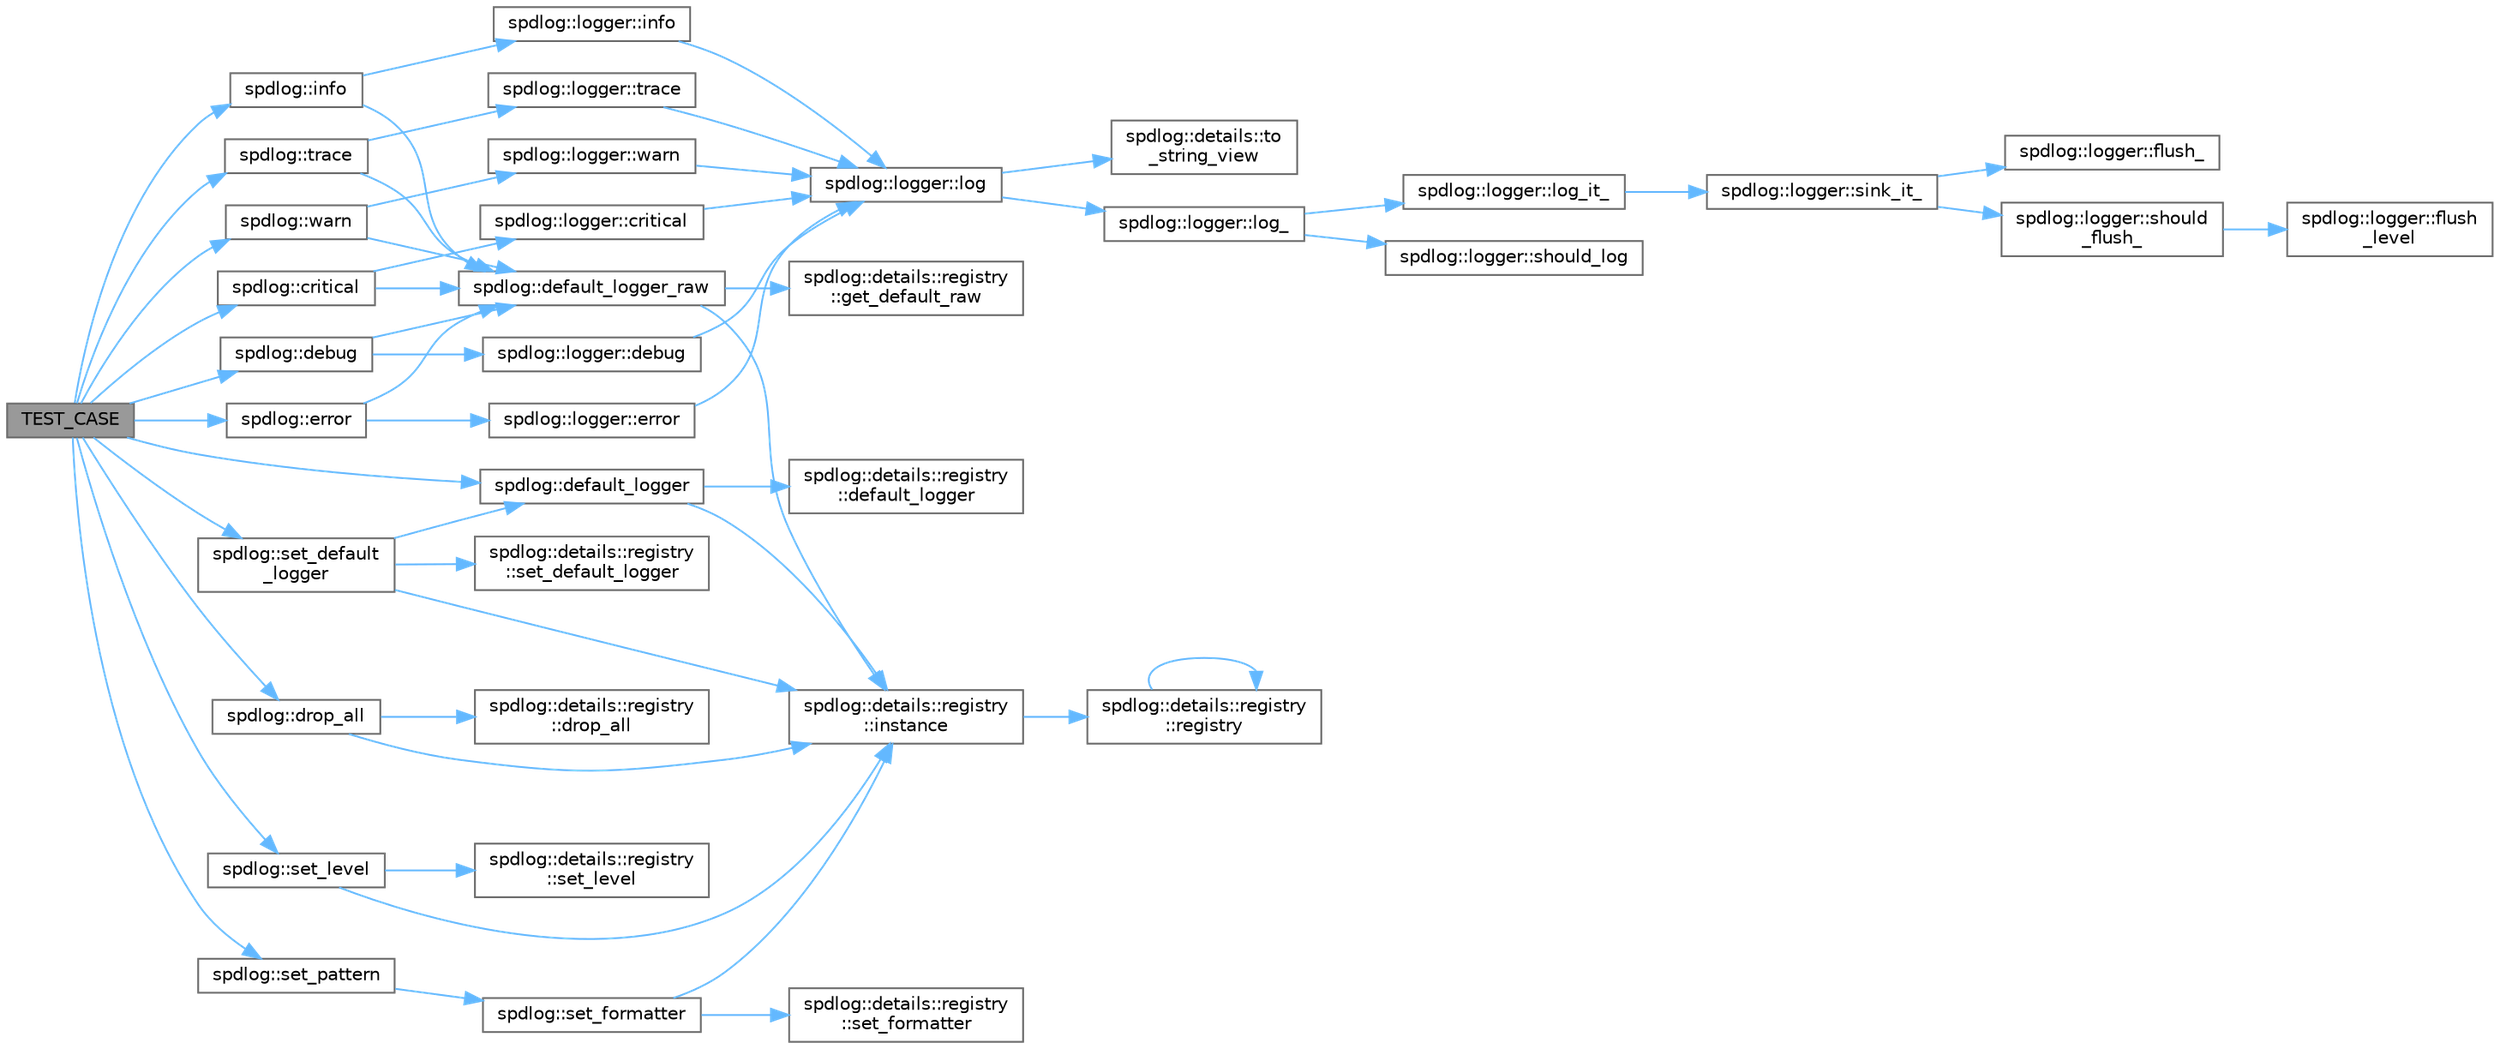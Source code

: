 digraph "TEST_CASE"
{
 // LATEX_PDF_SIZE
  bgcolor="transparent";
  edge [fontname=Helvetica,fontsize=10,labelfontname=Helvetica,labelfontsize=10];
  node [fontname=Helvetica,fontsize=10,shape=box,height=0.2,width=0.4];
  rankdir="LR";
  Node1 [id="Node000001",label="TEST_CASE",height=0.2,width=0.4,color="gray40", fillcolor="grey60", style="filled", fontcolor="black",tooltip=" "];
  Node1 -> Node2 [id="edge54_Node000001_Node000002",color="steelblue1",style="solid",tooltip=" "];
  Node2 [id="Node000002",label="spdlog::critical",height=0.2,width=0.4,color="grey40", fillcolor="white", style="filled",URL="$namespacespdlog.html#a1bc1ceb24763e5246b4de7a0bfd5e316",tooltip=" "];
  Node2 -> Node3 [id="edge55_Node000002_Node000003",color="steelblue1",style="solid",tooltip=" "];
  Node3 [id="Node000003",label="spdlog::logger::critical",height=0.2,width=0.4,color="grey40", fillcolor="white", style="filled",URL="$classspdlog_1_1logger.html#aa746528d4d3d55410d555c150a115caa",tooltip=" "];
  Node3 -> Node4 [id="edge56_Node000003_Node000004",color="steelblue1",style="solid",tooltip=" "];
  Node4 [id="Node000004",label="spdlog::logger::log",height=0.2,width=0.4,color="grey40", fillcolor="white", style="filled",URL="$classspdlog_1_1logger.html#a40cf6aff63e039865c000fa2b1cfde6a",tooltip=" "];
  Node4 -> Node5 [id="edge57_Node000004_Node000005",color="steelblue1",style="solid",tooltip=" "];
  Node5 [id="Node000005",label="spdlog::logger::log_",height=0.2,width=0.4,color="grey40", fillcolor="white", style="filled",URL="$classspdlog_1_1logger.html#a393d7bc2b8eb227e121f38e3573bbc88",tooltip=" "];
  Node5 -> Node6 [id="edge58_Node000005_Node000006",color="steelblue1",style="solid",tooltip=" "];
  Node6 [id="Node000006",label="spdlog::logger::log_it_",height=0.2,width=0.4,color="grey40", fillcolor="white", style="filled",URL="$classspdlog_1_1logger.html#af4f4e7fef776a4443e8e691dca560aec",tooltip=" "];
  Node6 -> Node7 [id="edge59_Node000006_Node000007",color="steelblue1",style="solid",tooltip=" "];
  Node7 [id="Node000007",label="spdlog::logger::sink_it_",height=0.2,width=0.4,color="grey40", fillcolor="white", style="filled",URL="$classspdlog_1_1logger.html#a903938d3018e32dedcbd090e624ab5ee",tooltip=" "];
  Node7 -> Node8 [id="edge60_Node000007_Node000008",color="steelblue1",style="solid",tooltip=" "];
  Node8 [id="Node000008",label="spdlog::logger::flush_",height=0.2,width=0.4,color="grey40", fillcolor="white", style="filled",URL="$classspdlog_1_1logger.html#a4410446ddde8880655f00729521e9718",tooltip=" "];
  Node7 -> Node9 [id="edge61_Node000007_Node000009",color="steelblue1",style="solid",tooltip=" "];
  Node9 [id="Node000009",label="spdlog::logger::should\l_flush_",height=0.2,width=0.4,color="grey40", fillcolor="white", style="filled",URL="$classspdlog_1_1logger.html#ad39bf7f0608d13e335dd19dfce484b36",tooltip=" "];
  Node9 -> Node10 [id="edge62_Node000009_Node000010",color="steelblue1",style="solid",tooltip=" "];
  Node10 [id="Node000010",label="spdlog::logger::flush\l_level",height=0.2,width=0.4,color="grey40", fillcolor="white", style="filled",URL="$classspdlog_1_1logger.html#a531a5fdd8cc96405858bf64a272614d3",tooltip=" "];
  Node5 -> Node11 [id="edge63_Node000005_Node000011",color="steelblue1",style="solid",tooltip=" "];
  Node11 [id="Node000011",label="spdlog::logger::should_log",height=0.2,width=0.4,color="grey40", fillcolor="white", style="filled",URL="$classspdlog_1_1logger.html#a94c77395570c462953ded4188aaaf655",tooltip=" "];
  Node4 -> Node12 [id="edge64_Node000004_Node000012",color="steelblue1",style="solid",tooltip=" "];
  Node12 [id="Node000012",label="spdlog::details::to\l_string_view",height=0.2,width=0.4,color="grey40", fillcolor="white", style="filled",URL="$namespacespdlog_1_1details.html#a24574d19e82c36c0bb29c751c098d039",tooltip=" "];
  Node2 -> Node13 [id="edge65_Node000002_Node000013",color="steelblue1",style="solid",tooltip=" "];
  Node13 [id="Node000013",label="spdlog::default_logger_raw",height=0.2,width=0.4,color="grey40", fillcolor="white", style="filled",URL="$namespacespdlog.html#a705f094f9897041b4e98bfe3c567ada0",tooltip=" "];
  Node13 -> Node14 [id="edge66_Node000013_Node000014",color="steelblue1",style="solid",tooltip=" "];
  Node14 [id="Node000014",label="spdlog::details::registry\l::get_default_raw",height=0.2,width=0.4,color="grey40", fillcolor="white", style="filled",URL="$classspdlog_1_1details_1_1registry.html#a4b75c50f0b310b84d2a93f3f1badd5a3",tooltip=" "];
  Node13 -> Node15 [id="edge67_Node000013_Node000015",color="steelblue1",style="solid",tooltip=" "];
  Node15 [id="Node000015",label="spdlog::details::registry\l::instance",height=0.2,width=0.4,color="grey40", fillcolor="white", style="filled",URL="$classspdlog_1_1details_1_1registry.html#aa03a75101aed166275ba27d0b2235e5d",tooltip=" "];
  Node15 -> Node16 [id="edge68_Node000015_Node000016",color="steelblue1",style="solid",tooltip=" "];
  Node16 [id="Node000016",label="spdlog::details::registry\l::registry",height=0.2,width=0.4,color="grey40", fillcolor="white", style="filled",URL="$classspdlog_1_1details_1_1registry.html#ab5c1a2f7b8e2e9eec4e0fa75d9167f3b",tooltip=" "];
  Node16 -> Node16 [id="edge69_Node000016_Node000016",color="steelblue1",style="solid",tooltip=" "];
  Node1 -> Node17 [id="edge70_Node000001_Node000017",color="steelblue1",style="solid",tooltip=" "];
  Node17 [id="Node000017",label="spdlog::debug",height=0.2,width=0.4,color="grey40", fillcolor="white", style="filled",URL="$namespacespdlog.html#a11b9bff0594bca1413a59b4c3398ae63",tooltip=" "];
  Node17 -> Node18 [id="edge71_Node000017_Node000018",color="steelblue1",style="solid",tooltip=" "];
  Node18 [id="Node000018",label="spdlog::logger::debug",height=0.2,width=0.4,color="grey40", fillcolor="white", style="filled",URL="$classspdlog_1_1logger.html#a5c93bb65f5de31bfc2ca14505b6a3c45",tooltip=" "];
  Node18 -> Node4 [id="edge72_Node000018_Node000004",color="steelblue1",style="solid",tooltip=" "];
  Node17 -> Node13 [id="edge73_Node000017_Node000013",color="steelblue1",style="solid",tooltip=" "];
  Node1 -> Node19 [id="edge74_Node000001_Node000019",color="steelblue1",style="solid",tooltip=" "];
  Node19 [id="Node000019",label="spdlog::default_logger",height=0.2,width=0.4,color="grey40", fillcolor="white", style="filled",URL="$namespacespdlog.html#a8bfbc0528acec460b90b9f860a4b4043",tooltip=" "];
  Node19 -> Node20 [id="edge75_Node000019_Node000020",color="steelblue1",style="solid",tooltip=" "];
  Node20 [id="Node000020",label="spdlog::details::registry\l::default_logger",height=0.2,width=0.4,color="grey40", fillcolor="white", style="filled",URL="$classspdlog_1_1details_1_1registry.html#a0325433c66d277bb107cf94787ddfcf0",tooltip=" "];
  Node19 -> Node15 [id="edge76_Node000019_Node000015",color="steelblue1",style="solid",tooltip=" "];
  Node1 -> Node21 [id="edge77_Node000001_Node000021",color="steelblue1",style="solid",tooltip=" "];
  Node21 [id="Node000021",label="spdlog::drop_all",height=0.2,width=0.4,color="grey40", fillcolor="white", style="filled",URL="$namespacespdlog.html#af5f9a5c8606600fdac171e998b2f0a33",tooltip=" "];
  Node21 -> Node22 [id="edge78_Node000021_Node000022",color="steelblue1",style="solid",tooltip=" "];
  Node22 [id="Node000022",label="spdlog::details::registry\l::drop_all",height=0.2,width=0.4,color="grey40", fillcolor="white", style="filled",URL="$classspdlog_1_1details_1_1registry.html#a301f502d1af4425459674b6f2f0280b5",tooltip=" "];
  Node21 -> Node15 [id="edge79_Node000021_Node000015",color="steelblue1",style="solid",tooltip=" "];
  Node1 -> Node23 [id="edge80_Node000001_Node000023",color="steelblue1",style="solid",tooltip=" "];
  Node23 [id="Node000023",label="spdlog::error",height=0.2,width=0.4,color="grey40", fillcolor="white", style="filled",URL="$namespacespdlog.html#ae1d3e9e381047283ac67046df1b6e13c",tooltip=" "];
  Node23 -> Node13 [id="edge81_Node000023_Node000013",color="steelblue1",style="solid",tooltip=" "];
  Node23 -> Node24 [id="edge82_Node000023_Node000024",color="steelblue1",style="solid",tooltip=" "];
  Node24 [id="Node000024",label="spdlog::logger::error",height=0.2,width=0.4,color="grey40", fillcolor="white", style="filled",URL="$classspdlog_1_1logger.html#a8d54bcb51180a298870e137e26fb647a",tooltip=" "];
  Node24 -> Node4 [id="edge83_Node000024_Node000004",color="steelblue1",style="solid",tooltip=" "];
  Node1 -> Node25 [id="edge84_Node000001_Node000025",color="steelblue1",style="solid",tooltip=" "];
  Node25 [id="Node000025",label="spdlog::info",height=0.2,width=0.4,color="grey40", fillcolor="white", style="filled",URL="$namespacespdlog.html#a578946b7e705af8de69840a29aea6b0d",tooltip=" "];
  Node25 -> Node13 [id="edge85_Node000025_Node000013",color="steelblue1",style="solid",tooltip=" "];
  Node25 -> Node26 [id="edge86_Node000025_Node000026",color="steelblue1",style="solid",tooltip=" "];
  Node26 [id="Node000026",label="spdlog::logger::info",height=0.2,width=0.4,color="grey40", fillcolor="white", style="filled",URL="$classspdlog_1_1logger.html#a8e26d86fc4c55a8332f08b6bed462cbb",tooltip=" "];
  Node26 -> Node4 [id="edge87_Node000026_Node000004",color="steelblue1",style="solid",tooltip=" "];
  Node1 -> Node27 [id="edge88_Node000001_Node000027",color="steelblue1",style="solid",tooltip=" "];
  Node27 [id="Node000027",label="spdlog::set_default\l_logger",height=0.2,width=0.4,color="grey40", fillcolor="white", style="filled",URL="$namespacespdlog.html#ad1f0e7767254eef0c4e23a6a2a40549c",tooltip=" "];
  Node27 -> Node19 [id="edge89_Node000027_Node000019",color="steelblue1",style="solid",tooltip=" "];
  Node27 -> Node15 [id="edge90_Node000027_Node000015",color="steelblue1",style="solid",tooltip=" "];
  Node27 -> Node28 [id="edge91_Node000027_Node000028",color="steelblue1",style="solid",tooltip=" "];
  Node28 [id="Node000028",label="spdlog::details::registry\l::set_default_logger",height=0.2,width=0.4,color="grey40", fillcolor="white", style="filled",URL="$classspdlog_1_1details_1_1registry.html#a6aa709e8d71603cbe699e49f26223add",tooltip=" "];
  Node1 -> Node29 [id="edge92_Node000001_Node000029",color="steelblue1",style="solid",tooltip=" "];
  Node29 [id="Node000029",label="spdlog::set_level",height=0.2,width=0.4,color="grey40", fillcolor="white", style="filled",URL="$namespacespdlog.html#a420294e88f1c1ab1ab827c385e311c79",tooltip=" "];
  Node29 -> Node15 [id="edge93_Node000029_Node000015",color="steelblue1",style="solid",tooltip=" "];
  Node29 -> Node30 [id="edge94_Node000029_Node000030",color="steelblue1",style="solid",tooltip=" "];
  Node30 [id="Node000030",label="spdlog::details::registry\l::set_level",height=0.2,width=0.4,color="grey40", fillcolor="white", style="filled",URL="$classspdlog_1_1details_1_1registry.html#af734fefd6c4c8c45edc2b32713a1982b",tooltip=" "];
  Node1 -> Node31 [id="edge95_Node000001_Node000031",color="steelblue1",style="solid",tooltip=" "];
  Node31 [id="Node000031",label="spdlog::set_pattern",height=0.2,width=0.4,color="grey40", fillcolor="white", style="filled",URL="$namespacespdlog.html#ae7550434e7e8db53188e988741659f2e",tooltip=" "];
  Node31 -> Node32 [id="edge96_Node000031_Node000032",color="steelblue1",style="solid",tooltip=" "];
  Node32 [id="Node000032",label="spdlog::set_formatter",height=0.2,width=0.4,color="grey40", fillcolor="white", style="filled",URL="$namespacespdlog.html#acc4462a0284624191f0942f772d3a682",tooltip=" "];
  Node32 -> Node15 [id="edge97_Node000032_Node000015",color="steelblue1",style="solid",tooltip=" "];
  Node32 -> Node33 [id="edge98_Node000032_Node000033",color="steelblue1",style="solid",tooltip=" "];
  Node33 [id="Node000033",label="spdlog::details::registry\l::set_formatter",height=0.2,width=0.4,color="grey40", fillcolor="white", style="filled",URL="$classspdlog_1_1details_1_1registry.html#a2830cfb77b386e1c9dd93162e91a266c",tooltip=" "];
  Node1 -> Node34 [id="edge99_Node000001_Node000034",color="steelblue1",style="solid",tooltip=" "];
  Node34 [id="Node000034",label="spdlog::trace",height=0.2,width=0.4,color="grey40", fillcolor="white", style="filled",URL="$namespacespdlog.html#ad2d9f4784556fb6c4a3a97ff1bb16739",tooltip=" "];
  Node34 -> Node13 [id="edge100_Node000034_Node000013",color="steelblue1",style="solid",tooltip=" "];
  Node34 -> Node35 [id="edge101_Node000034_Node000035",color="steelblue1",style="solid",tooltip=" "];
  Node35 [id="Node000035",label="spdlog::logger::trace",height=0.2,width=0.4,color="grey40", fillcolor="white", style="filled",URL="$classspdlog_1_1logger.html#a044487e778f9eb7420fab5ed8264c747",tooltip=" "];
  Node35 -> Node4 [id="edge102_Node000035_Node000004",color="steelblue1",style="solid",tooltip=" "];
  Node1 -> Node36 [id="edge103_Node000001_Node000036",color="steelblue1",style="solid",tooltip=" "];
  Node36 [id="Node000036",label="spdlog::warn",height=0.2,width=0.4,color="grey40", fillcolor="white", style="filled",URL="$namespacespdlog.html#acababfde45ea8f3128ee1dd0e0a120a9",tooltip=" "];
  Node36 -> Node13 [id="edge104_Node000036_Node000013",color="steelblue1",style="solid",tooltip=" "];
  Node36 -> Node37 [id="edge105_Node000036_Node000037",color="steelblue1",style="solid",tooltip=" "];
  Node37 [id="Node000037",label="spdlog::logger::warn",height=0.2,width=0.4,color="grey40", fillcolor="white", style="filled",URL="$classspdlog_1_1logger.html#a2d98ca86e9c1d75059ae6b61c563e6ff",tooltip=" "];
  Node37 -> Node4 [id="edge106_Node000037_Node000004",color="steelblue1",style="solid",tooltip=" "];
}
